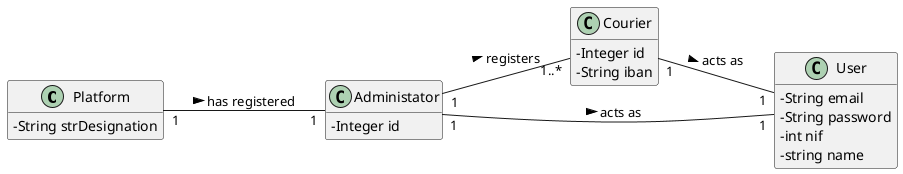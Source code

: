 @startuml
skinparam classAttributeIconSize 0
hide methods
left to right direction

class Platform {
  -String strDesignation
}

class Courier {
      -Integer id
      -String iban
}

class Administator {
      -Integer id
}


class User{
  -String email
  -String password
  -int nif
  -string name
}

Platform "1" -- "1" Administator : has registered >
Administator "1" -- "1..*" Courier : registers >
Courier "1" -- "1" User: acts as  >
Administator "1" -- "1" User: acts as  >
@enduml


